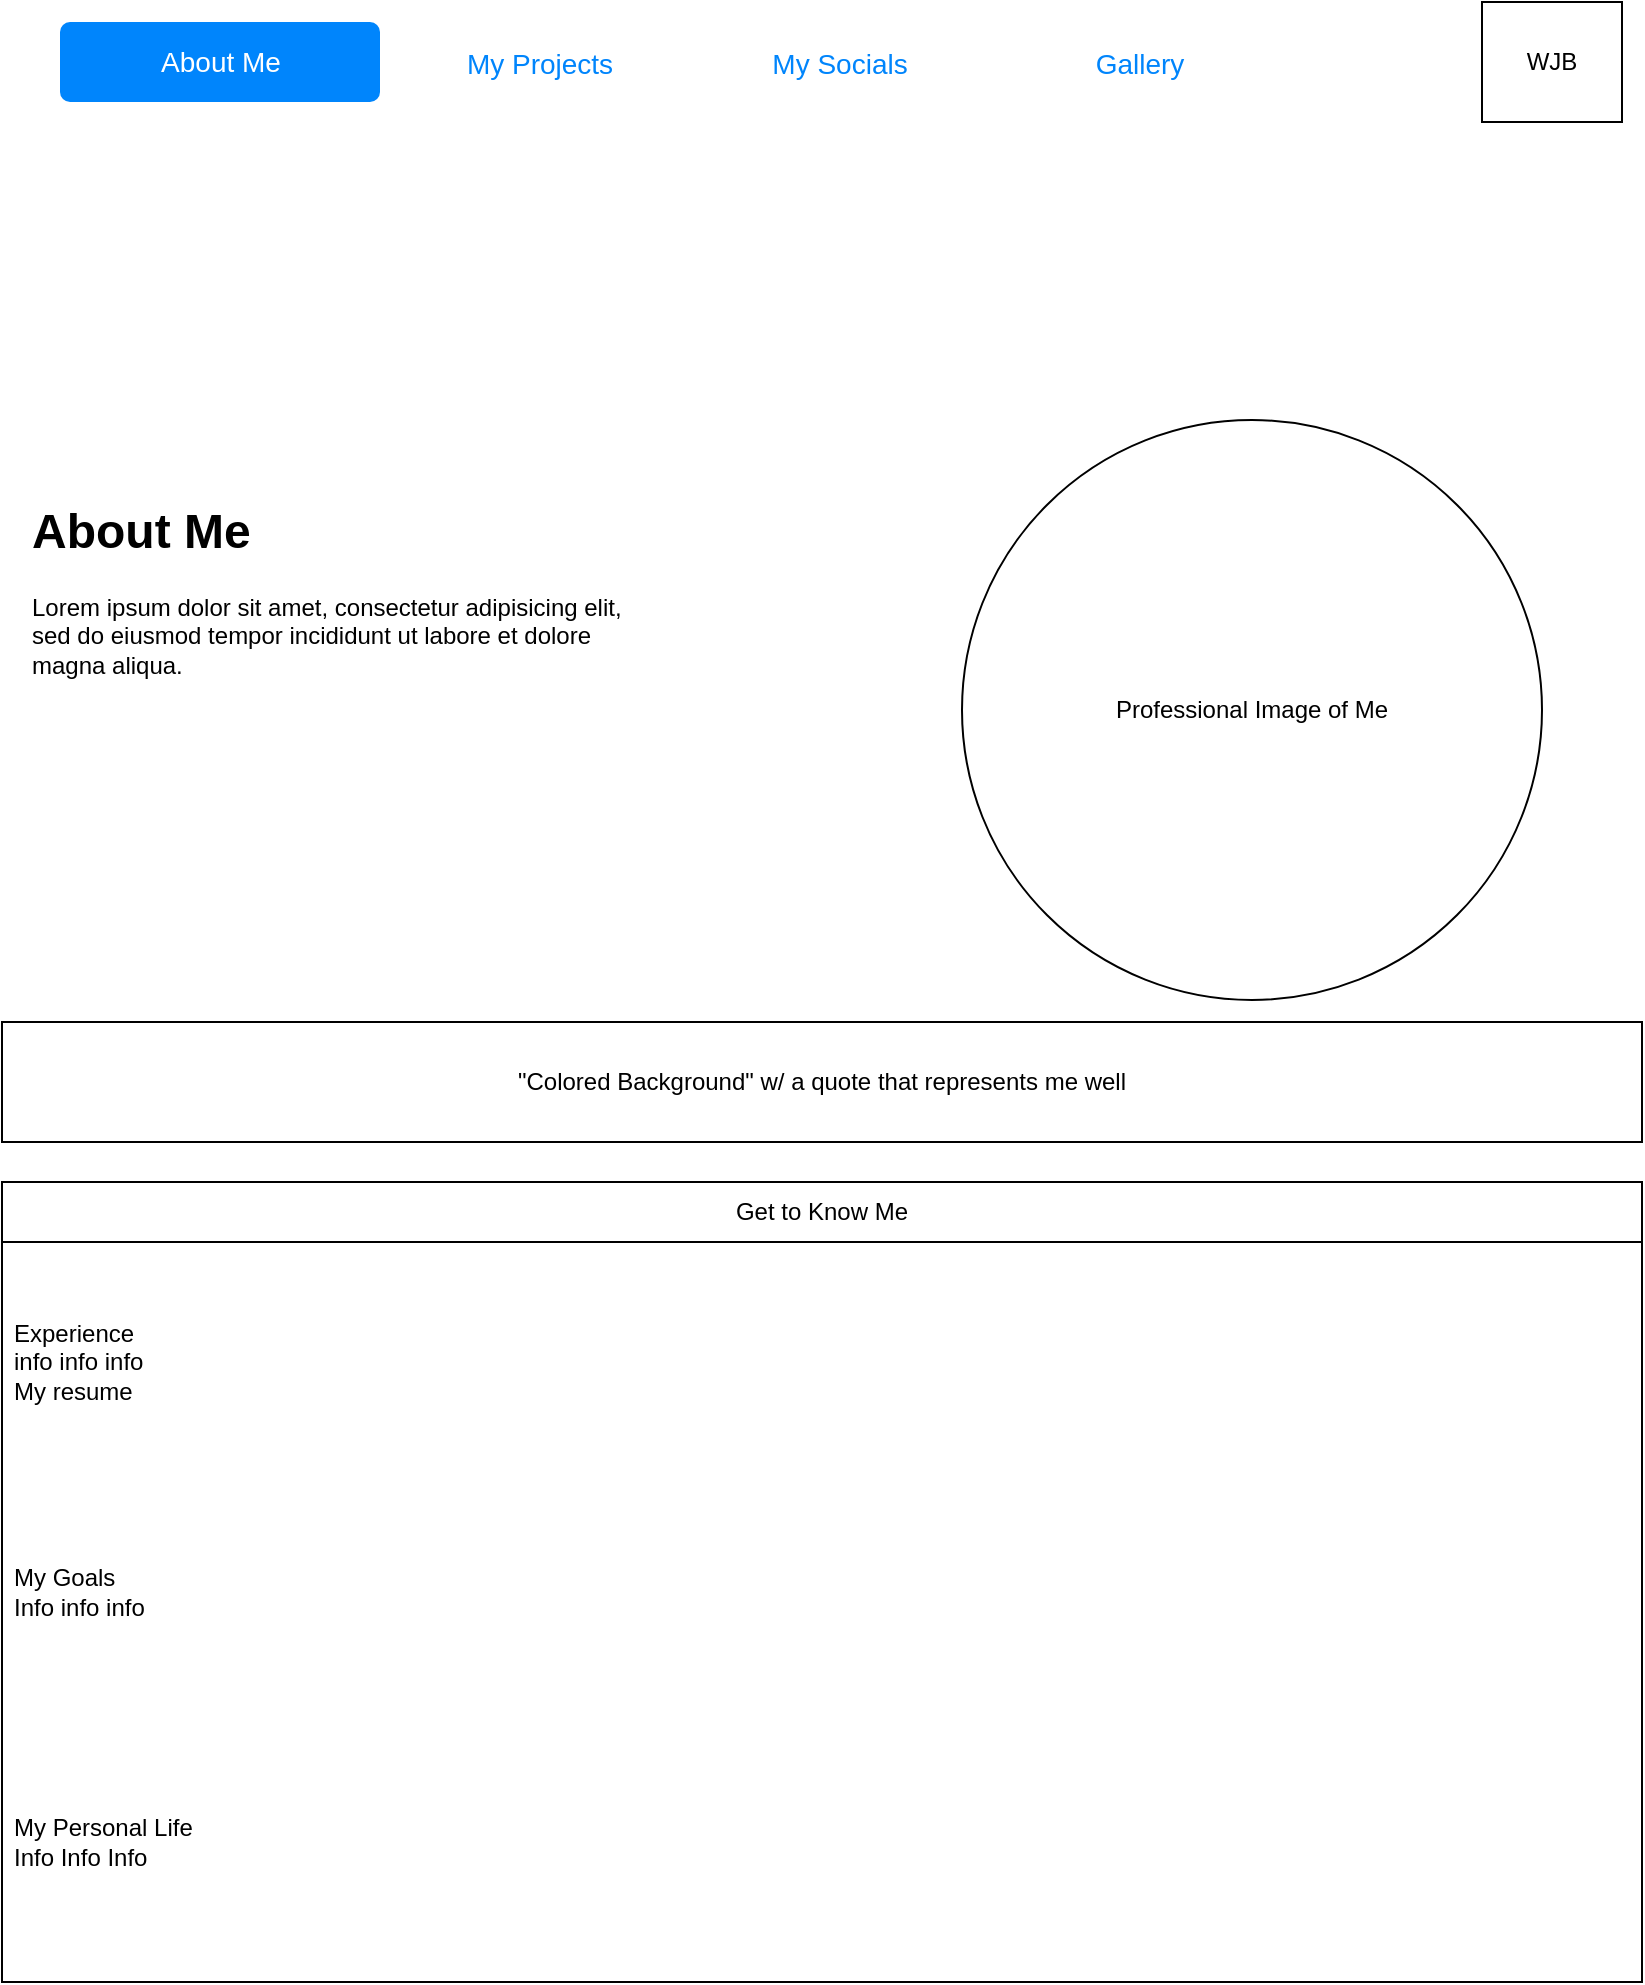 <mxfile version="24.0.2" type="device" pages="4">
  <diagram id="C5RBs43oDa-KdzZeNtuy" name="Page-1">
    <mxGraphModel dx="1290" dy="557" grid="1" gridSize="10" guides="1" tooltips="1" connect="1" arrows="1" fold="1" page="1" pageScale="1" pageWidth="827" pageHeight="1169" math="0" shadow="0">
      <root>
        <mxCell id="WIyWlLk6GJQsqaUBKTNV-0" />
        <mxCell id="WIyWlLk6GJQsqaUBKTNV-1" parent="WIyWlLk6GJQsqaUBKTNV-0" />
        <mxCell id="XWEnz3UZmM3yBRQ78y0h-0" value="WJB" style="rounded=0;whiteSpace=wrap;html=1;" vertex="1" parent="WIyWlLk6GJQsqaUBKTNV-1">
          <mxGeometry x="740" y="20" width="70" height="60" as="geometry" />
        </mxCell>
        <mxCell id="XWEnz3UZmM3yBRQ78y0h-9" value="Professional Image of Me" style="ellipse;whiteSpace=wrap;html=1;aspect=fixed;" vertex="1" parent="WIyWlLk6GJQsqaUBKTNV-1">
          <mxGeometry x="480" y="229" width="290" height="290" as="geometry" />
        </mxCell>
        <mxCell id="XWEnz3UZmM3yBRQ78y0h-10" value="&lt;h1&gt;About Me&lt;/h1&gt;&lt;p&gt;Lorem ipsum dolor sit amet, consectetur adipisicing elit, sed do eiusmod tempor incididunt ut labore et dolore magna aliqua.&lt;/p&gt;" style="text;html=1;spacing=5;spacingTop=-20;whiteSpace=wrap;overflow=hidden;rounded=0;" vertex="1" parent="WIyWlLk6GJQsqaUBKTNV-1">
          <mxGeometry x="10" y="265" width="320" height="250" as="geometry" />
        </mxCell>
        <mxCell id="To4eYuIqVvK-QfZkKTJn-2" value="&quot;Colored Background&quot; w/ a quote that represents me well" style="rounded=0;whiteSpace=wrap;html=1;" vertex="1" parent="WIyWlLk6GJQsqaUBKTNV-1">
          <mxGeometry y="530" width="820" height="60" as="geometry" />
        </mxCell>
        <mxCell id="1qgLtM0OfCscchbl8xAl-1" value="Get to Know Me" style="swimlane;fontStyle=0;childLayout=stackLayout;horizontal=1;startSize=30;horizontalStack=0;resizeParent=1;resizeParentMax=0;resizeLast=0;collapsible=1;marginBottom=0;whiteSpace=wrap;html=1;" vertex="1" parent="WIyWlLk6GJQsqaUBKTNV-1">
          <mxGeometry y="610" width="820" height="400" as="geometry" />
        </mxCell>
        <mxCell id="1qgLtM0OfCscchbl8xAl-2" value="Experience&lt;div&gt;info info info&lt;/div&gt;&lt;div&gt;My resume&lt;/div&gt;" style="text;strokeColor=none;fillColor=none;align=left;verticalAlign=middle;spacingLeft=4;spacingRight=4;overflow=hidden;points=[[0,0.5],[1,0.5]];portConstraint=eastwest;rotatable=0;whiteSpace=wrap;html=1;" vertex="1" parent="1qgLtM0OfCscchbl8xAl-1">
          <mxGeometry y="30" width="820" height="120" as="geometry" />
        </mxCell>
        <mxCell id="1qgLtM0OfCscchbl8xAl-3" value="My Goals&lt;div&gt;Info info info&lt;/div&gt;" style="text;strokeColor=none;fillColor=none;align=left;verticalAlign=middle;spacingLeft=4;spacingRight=4;overflow=hidden;points=[[0,0.5],[1,0.5]];portConstraint=eastwest;rotatable=0;whiteSpace=wrap;html=1;" vertex="1" parent="1qgLtM0OfCscchbl8xAl-1">
          <mxGeometry y="150" width="820" height="110" as="geometry" />
        </mxCell>
        <mxCell id="1qgLtM0OfCscchbl8xAl-4" value="My Personal Life&lt;div&gt;Info Info Info&lt;/div&gt;" style="text;strokeColor=none;fillColor=none;align=left;verticalAlign=middle;spacingLeft=4;spacingRight=4;overflow=hidden;points=[[0,0.5],[1,0.5]];portConstraint=eastwest;rotatable=0;whiteSpace=wrap;html=1;" vertex="1" parent="1qgLtM0OfCscchbl8xAl-1">
          <mxGeometry y="260" width="820" height="140" as="geometry" />
        </mxCell>
        <mxCell id="bCjGQ3_RrKWc4FSkL2Ey-0" value="About Me" style="html=1;shadow=0;dashed=0;shape=mxgraph.bootstrap.rrect;rSize=5;fillColor=#0085FC;strokeColor=none;fontSize=14;fontColor=#ffffff;" vertex="1" parent="WIyWlLk6GJQsqaUBKTNV-1">
          <mxGeometry x="29" y="30" width="160" height="40" as="geometry" />
        </mxCell>
        <mxCell id="bCjGQ3_RrKWc4FSkL2Ey-1" value="My Projects" style="fillColor=none;strokeColor=none;fontSize=14;fontColor=#0085FC;" vertex="1" parent="WIyWlLk6GJQsqaUBKTNV-1">
          <mxGeometry x="189" y="30" width="160" height="40" as="geometry" />
        </mxCell>
        <mxCell id="bCjGQ3_RrKWc4FSkL2Ey-2" value="My Socials" style="fillColor=none;strokeColor=none;fontSize=14;fontColor=#0085FC;" vertex="1" parent="WIyWlLk6GJQsqaUBKTNV-1">
          <mxGeometry x="339" y="30" width="160" height="40" as="geometry" />
        </mxCell>
        <mxCell id="Vt3nS312m_5KzirLOZLH-0" value="Gallery" style="fillColor=none;strokeColor=none;fontSize=14;fontColor=#0085FC;" vertex="1" parent="WIyWlLk6GJQsqaUBKTNV-1">
          <mxGeometry x="489" y="30" width="160" height="40" as="geometry" />
        </mxCell>
      </root>
    </mxGraphModel>
  </diagram>
  <diagram id="b0yNho8v7IsV6gAE42k6" name="Page-2">
    <mxGraphModel dx="1290" dy="557" grid="1" gridSize="10" guides="1" tooltips="1" connect="1" arrows="1" fold="1" page="1" pageScale="1" pageWidth="850" pageHeight="1100" math="0" shadow="0">
      <root>
        <mxCell id="0" />
        <mxCell id="1" parent="0" />
        <mxCell id="s_KOw1pXZ_wVHi8xzjSz-1" value="Project 1" style="rounded=1;whiteSpace=wrap;html=1;shadow=1;align=center;" vertex="1" parent="1">
          <mxGeometry x="10" y="220" width="270" height="150" as="geometry" />
        </mxCell>
        <mxCell id="OSm9ZrNFoSi-x6atAdH9-1" value="&lt;h1&gt;&lt;br&gt;&lt;/h1&gt;&lt;p&gt;Lorem ipsum dolor sit amet, consectetur adipisicing elit, sed do eiusmod tempor incididunt ut labore et dolore magna aliqua.&lt;/p&gt;" style="text;html=1;spacing=5;spacingTop=-20;whiteSpace=wrap;overflow=hidden;rounded=0;strokeColor=#000000;" vertex="1" parent="1">
          <mxGeometry x="390" y="220" width="360" height="150" as="geometry" />
        </mxCell>
        <mxCell id="OSm9ZrNFoSi-x6atAdH9-2" value="Project 2" style="rounded=1;whiteSpace=wrap;html=1;shadow=1;align=center;" vertex="1" parent="1">
          <mxGeometry x="495" y="450" width="270" height="150" as="geometry" />
        </mxCell>
        <mxCell id="OSm9ZrNFoSi-x6atAdH9-5" value="Project 3" style="rounded=1;whiteSpace=wrap;html=1;shadow=1;align=center;" vertex="1" parent="1">
          <mxGeometry x="10" y="650" width="270" height="150" as="geometry" />
        </mxCell>
        <mxCell id="OSm9ZrNFoSi-x6atAdH9-7" value="&lt;h1&gt;&lt;br&gt;&lt;/h1&gt;&lt;p&gt;Lorem ipsum dolor sit amet, consectetur adipisicing elit, sed do eiusmod tempor incididunt ut labore et dolore magna aliqua.&lt;/p&gt;" style="text;html=1;spacing=5;spacingTop=-20;whiteSpace=wrap;overflow=hidden;rounded=0;strokeColor=#000000;" vertex="1" parent="1">
          <mxGeometry x="390" y="650" width="360" height="150" as="geometry" />
        </mxCell>
        <mxCell id="OSm9ZrNFoSi-x6atAdH9-8" value="&lt;h1&gt;&lt;br&gt;&lt;/h1&gt;&lt;p&gt;Lorem ipsum dolor sit amet, consectetur adipisicing elit, sed do eiusmod tempor incididunt ut labore et dolore magna aliqua.&lt;/p&gt;" style="text;html=1;spacing=5;spacingTop=-20;whiteSpace=wrap;overflow=hidden;rounded=0;strokeColor=#000000;" vertex="1" parent="1">
          <mxGeometry x="10" y="450" width="360" height="150" as="geometry" />
        </mxCell>
        <mxCell id="0p2_uBO8XiNO29rPK_R8-1" value="WJB" style="rounded=0;whiteSpace=wrap;html=1;" vertex="1" parent="1">
          <mxGeometry x="740" y="20" width="70" height="60" as="geometry" />
        </mxCell>
        <mxCell id="0p2_uBO8XiNO29rPK_R8-2" value="My Projects" style="html=1;shadow=0;dashed=0;shape=mxgraph.bootstrap.rrect;rSize=5;fillColor=#0085FC;strokeColor=none;fontSize=14;fontColor=#ffffff;" vertex="1" parent="1">
          <mxGeometry x="179" y="30" width="160" height="40" as="geometry" />
        </mxCell>
        <mxCell id="0p2_uBO8XiNO29rPK_R8-3" value="About Me" style="fillColor=none;strokeColor=none;fontSize=14;fontColor=#0085FC;" vertex="1" parent="1">
          <mxGeometry x="19" y="30" width="160" height="40" as="geometry" />
        </mxCell>
        <mxCell id="0p2_uBO8XiNO29rPK_R8-4" value="My Socials" style="fillColor=none;strokeColor=none;fontSize=14;fontColor=#0085FC;" vertex="1" parent="1">
          <mxGeometry x="339" y="30" width="160" height="40" as="geometry" />
        </mxCell>
        <mxCell id="0p2_uBO8XiNO29rPK_R8-5" value="Gallery" style="fillColor=none;strokeColor=none;fontSize=14;fontColor=#0085FC;" vertex="1" parent="1">
          <mxGeometry x="489" y="30" width="160" height="40" as="geometry" />
        </mxCell>
        <UserObject label="Project 2 Github Link" link="https://www.draw.io" id="KCFEsf5LHlVnmIDzUo_x-1">
          <mxCell style="text;html=1;strokeColor=none;fillColor=none;whiteSpace=wrap;align=center;verticalAlign=middle;fontColor=#0000EE;fontStyle=4;" vertex="1" parent="1">
            <mxGeometry x="570" y="530" width="120" height="40" as="geometry" />
          </mxCell>
        </UserObject>
        <UserObject label="Project 1 Github Link" link="https://www.draw.io" id="KCFEsf5LHlVnmIDzUo_x-2">
          <mxCell style="text;html=1;strokeColor=none;fillColor=none;whiteSpace=wrap;align=center;verticalAlign=middle;fontColor=#0000EE;fontStyle=4;" vertex="1" parent="1">
            <mxGeometry x="80" y="300" width="120" height="40" as="geometry" />
          </mxCell>
        </UserObject>
        <UserObject label="Project 3 Github Link" link="https://www.draw.io" id="KCFEsf5LHlVnmIDzUo_x-3">
          <mxCell style="text;html=1;strokeColor=none;fillColor=none;whiteSpace=wrap;align=center;verticalAlign=middle;fontColor=#0000EE;fontStyle=4;" vertex="1" parent="1">
            <mxGeometry x="85" y="730" width="120" height="40" as="geometry" />
          </mxCell>
        </UserObject>
      </root>
    </mxGraphModel>
  </diagram>
  <diagram id="NBVzlvtMheH5BLtqTMit" name="Page-3">
    <mxGraphModel dx="1290" dy="557" grid="1" gridSize="10" guides="1" tooltips="1" connect="1" arrows="1" fold="1" page="1" pageScale="1" pageWidth="850" pageHeight="1100" math="0" shadow="0">
      <root>
        <mxCell id="0" />
        <mxCell id="1" parent="0" />
        <mxCell id="mVQSW-9zXk5Lo0up7ros-1" value="My Socials" style="swimlane;fontStyle=0;childLayout=stackLayout;horizontal=1;startSize=30;horizontalStack=0;resizeParent=1;resizeParentMax=0;resizeLast=0;collapsible=1;marginBottom=0;whiteSpace=wrap;html=1;" vertex="1" parent="1">
          <mxGeometry x="10" y="120" width="840" height="220" as="geometry" />
        </mxCell>
        <mxCell id="mVQSW-9zXk5Lo0up7ros-3" value="General Contact&lt;div&gt;&lt;ul&gt;&lt;li&gt;Email&lt;/li&gt;&lt;li&gt;Phone number&lt;/li&gt;&lt;/ul&gt;&lt;/div&gt;" style="text;strokeColor=#000000;fillColor=none;align=left;verticalAlign=middle;spacingLeft=4;spacingRight=4;overflow=hidden;points=[[0,0.5],[1,0.5]];portConstraint=eastwest;rotatable=0;whiteSpace=wrap;html=1;" vertex="1" parent="mVQSW-9zXk5Lo0up7ros-1">
          <mxGeometry y="30" width="840" height="90" as="geometry" />
        </mxCell>
        <mxCell id="mVQSW-9zXk5Lo0up7ros-4" value="LinkedIn&lt;div&gt;&lt;ul&gt;&lt;li&gt;LinkedIn&lt;/li&gt;&lt;/ul&gt;&lt;/div&gt;" style="text;strokeColor=none;fillColor=none;align=left;verticalAlign=middle;spacingLeft=4;spacingRight=4;overflow=hidden;points=[[0,0.5],[1,0.5]];portConstraint=eastwest;rotatable=0;whiteSpace=wrap;html=1;" vertex="1" parent="mVQSW-9zXk5Lo0up7ros-1">
          <mxGeometry y="120" width="840" height="100" as="geometry" />
        </mxCell>
        <mxCell id="mVQSW-9zXk5Lo0up7ros-7" value="This is a dropdown menu" style="shape=callout;whiteSpace=wrap;html=1;perimeter=calloutPerimeter;rotation=35;strokeColor=#FF99CC;fillColor=#FF66B3;" vertex="1" parent="1">
          <mxGeometry x="810" y="60" width="120" height="80" as="geometry" />
        </mxCell>
        <mxCell id="YoYCHhvNqtPMxQgISpIz-1" value="WJB" style="rounded=0;whiteSpace=wrap;html=1;" vertex="1" parent="1">
          <mxGeometry x="740" y="20" width="70" height="60" as="geometry" />
        </mxCell>
        <mxCell id="YoYCHhvNqtPMxQgISpIz-2" value="My Socials" style="html=1;shadow=0;dashed=0;shape=mxgraph.bootstrap.rrect;rSize=5;fillColor=#0085FC;strokeColor=none;fontSize=14;fontColor=#ffffff;" vertex="1" parent="1">
          <mxGeometry x="350" y="30" width="160" height="40" as="geometry" />
        </mxCell>
        <mxCell id="YoYCHhvNqtPMxQgISpIz-3" value="My Projects" style="fillColor=none;strokeColor=none;fontSize=14;fontColor=#0085FC;" vertex="1" parent="1">
          <mxGeometry x="189" y="30" width="160" height="40" as="geometry" />
        </mxCell>
        <mxCell id="YoYCHhvNqtPMxQgISpIz-4" value="About Me" style="fillColor=none;strokeColor=none;fontSize=14;fontColor=#0085FC;" vertex="1" parent="1">
          <mxGeometry x="29" y="30" width="160" height="40" as="geometry" />
        </mxCell>
        <mxCell id="YoYCHhvNqtPMxQgISpIz-5" value="Gallery" style="fillColor=none;strokeColor=none;fontSize=14;fontColor=#0085FC;" vertex="1" parent="1">
          <mxGeometry x="489" y="30" width="160" height="40" as="geometry" />
        </mxCell>
        <mxCell id="o8mLYIRZpxAyCKzz_TNr-1" value="First name" style="fillColor=none;strokeColor=none;align=left;fontSize=14;" vertex="1" parent="1">
          <mxGeometry x="25" y="390" width="100" height="30" as="geometry" />
        </mxCell>
        <mxCell id="o8mLYIRZpxAyCKzz_TNr-2" value="Mark" style="html=1;shadow=0;dashed=0;shape=mxgraph.bootstrap.rrect;rSize=5;fillColor=#ffffff;strokeColor=#CED4DA;align=left;spacing=15;fontSize=14;fontColor=#6C767D;" vertex="1" parent="1">
          <mxGeometry x="25" y="420" width="260" height="40" as="geometry" />
        </mxCell>
        <mxCell id="o8mLYIRZpxAyCKzz_TNr-3" value="Last name" style="fillColor=none;strokeColor=none;align=left;fontSize=14;" vertex="1" parent="1">
          <mxGeometry x="295" y="390" width="100" height="30" as="geometry" />
        </mxCell>
        <mxCell id="o8mLYIRZpxAyCKzz_TNr-4" value="Otto" style="html=1;shadow=0;dashed=0;shape=mxgraph.bootstrap.rrect;rSize=5;fillColor=#ffffff;strokeColor=#CED4DA;align=left;spacing=15;fontSize=14;fontColor=#6C767D;" vertex="1" parent="1">
          <mxGeometry x="295" y="420" width="260" height="40" as="geometry" />
        </mxCell>
        <mxCell id="o8mLYIRZpxAyCKzz_TNr-5" value="Email" style="fillColor=none;strokeColor=none;align=left;fontSize=14;" vertex="1" parent="1">
          <mxGeometry x="25" y="470" width="100" height="30" as="geometry" />
        </mxCell>
        <mxCell id="o8mLYIRZpxAyCKzz_TNr-6" value="" style="html=1;shadow=0;dashed=0;shape=mxgraph.bootstrap.rrect;rSize=5;fillColor=#ffffff;strokeColor=#CED4DA;align=left;spacingLeft=50;fontSize=14;fontColor=#6C767D;" vertex="1" parent="1">
          <mxGeometry x="25" y="500" width="385" height="40" as="geometry" />
        </mxCell>
        <mxCell id="o8mLYIRZpxAyCKzz_TNr-7" value="@" style="html=1;shadow=0;dashed=0;shape=mxgraph.bootstrap.leftButton;rSize=5;strokeColor=#CED4DA;fillColor=#f0f0f0;whiteSpace=wrap;resizeHeight=1;fontColor=#495057;" vertex="1" parent="o8mLYIRZpxAyCKzz_TNr-6">
          <mxGeometry width="40" height="40" relative="1" as="geometry" />
        </mxCell>
        <mxCell id="o8mLYIRZpxAyCKzz_TNr-14" value="Phone" style="fillColor=none;strokeColor=none;align=left;fontSize=14;" vertex="1" parent="1">
          <mxGeometry x="570" y="390" width="190" height="30" as="geometry" />
        </mxCell>
        <mxCell id="o8mLYIRZpxAyCKzz_TNr-15" value="555-555-5555" style="html=1;shadow=0;dashed=0;shape=mxgraph.bootstrap.rrect;rSize=5;fillColor=#ffffff;strokeColor=#CED4DA;align=left;spacing=15;fontSize=14;fontColor=#6C767D;" vertex="1" parent="1">
          <mxGeometry x="570" y="420" width="190" height="40" as="geometry" />
        </mxCell>
        <mxCell id="o8mLYIRZpxAyCKzz_TNr-16" value="Email" style="html=1;shadow=0;dashed=0;shape=mxgraph.bootstrap.checkbox2;labelPosition=right;verticalLabelPosition=middle;align=left;verticalAlign=middle;gradientColor=#DEDEDE;fillColor=#EDEDED;strokeColor=#A6A6A6;checked=0;spacing=5;checkedFill=#0085FC;checkedStroke=#ffffff;" vertex="1" parent="1">
          <mxGeometry x="225" y="730" width="10" height="10" as="geometry" />
        </mxCell>
        <mxCell id="o8mLYIRZpxAyCKzz_TNr-17" value="Submit form" style="html=1;shadow=0;dashed=0;shape=mxgraph.bootstrap.rrect;rSize=5;fillColor=#0085FC;strokeColor=none;align=center;spacing=15;fontSize=14;fontColor=#ffffff;" vertex="1" parent="1">
          <mxGeometry x="25" y="760" width="120" height="40" as="geometry" />
        </mxCell>
        <mxCell id="o8mLYIRZpxAyCKzz_TNr-18" value="Phone" style="html=1;shadow=0;dashed=0;shape=mxgraph.bootstrap.checkbox2;labelPosition=right;verticalLabelPosition=middle;align=left;verticalAlign=middle;gradientColor=#DEDEDE;fillColor=#EDEDED;strokeColor=#A6A6A6;checked=0;spacing=5;checkedFill=#0085FC;checkedStroke=#ffffff;" vertex="1" parent="1">
          <mxGeometry x="350" y="730" width="10" height="10" as="geometry" />
        </mxCell>
        <mxCell id="o8mLYIRZpxAyCKzz_TNr-23" value="Preferred contact method" style="text;html=1;align=left;verticalAlign=middle;whiteSpace=wrap;rounded=0;" vertex="1" parent="1">
          <mxGeometry x="25" y="720" width="185" height="30" as="geometry" />
        </mxCell>
        <mxCell id="Tq54zscl5oUR0MWFK5eb-15" value="Example textarea" style="fillColor=none;strokeColor=none;align=left;fontSize=14;" vertex="1" parent="1">
          <mxGeometry width="260" height="40" relative="1" as="geometry">
            <mxPoint x="25" y="550" as="offset" />
          </mxGeometry>
        </mxCell>
        <mxCell id="Tq54zscl5oUR0MWFK5eb-16" value="Additional notes" style="html=1;shadow=0;dashed=0;shape=mxgraph.bootstrap.rrect;rSize=5;fillColor=none;strokeColor=#999999;align=left;spacing=15;fontSize=14;fontColor=#6C767D;" vertex="1" parent="1">
          <mxGeometry width="800" height="90" relative="1" as="geometry">
            <mxPoint x="29" y="590" as="offset" />
          </mxGeometry>
        </mxCell>
      </root>
    </mxGraphModel>
  </diagram>
  <diagram id="isf5v7tB4ogqz1PzVAnB" name="Page-4">
    <mxGraphModel dx="1290" dy="557" grid="1" gridSize="10" guides="1" tooltips="1" connect="1" arrows="1" fold="1" page="1" pageScale="1" pageWidth="850" pageHeight="1100" math="0" shadow="0">
      <root>
        <mxCell id="0" />
        <mxCell id="1" parent="0" />
        <mxCell id="MfU914qP_o32vq3yXMJp-6" value="" style="whiteSpace=wrap;html=1;aspect=fixed;" vertex="1" parent="1">
          <mxGeometry x="568" y="150" width="270" height="270" as="geometry" />
        </mxCell>
        <mxCell id="MfU914qP_o32vq3yXMJp-5" value="" style="whiteSpace=wrap;html=1;aspect=fixed;" vertex="1" parent="1">
          <mxGeometry x="438" y="160" width="270" height="270" as="geometry" />
        </mxCell>
        <mxCell id="MfU914qP_o32vq3yXMJp-2" value="" style="whiteSpace=wrap;html=1;aspect=fixed;" vertex="1" parent="1">
          <mxGeometry x="8" y="150" width="270" height="270" as="geometry" />
        </mxCell>
        <mxCell id="MfU914qP_o32vq3yXMJp-3" value="" style="whiteSpace=wrap;html=1;aspect=fixed;" vertex="1" parent="1">
          <mxGeometry x="113" y="160" width="270" height="270" as="geometry" />
        </mxCell>
        <mxCell id="MfU914qP_o32vq3yXMJp-4" value="Cycling images of myself" style="whiteSpace=wrap;html=1;aspect=fixed;" vertex="1" parent="1">
          <mxGeometry x="268" y="170" width="270" height="270" as="geometry" />
        </mxCell>
        <mxCell id="MfU914qP_o32vq3yXMJp-8" value="" style="shape=flexArrow;endArrow=classic;html=1;rounded=0;" edge="1" parent="1">
          <mxGeometry width="50" height="50" relative="1" as="geometry">
            <mxPoint x="448" y="500" as="sourcePoint" />
            <mxPoint x="538" y="500" as="targetPoint" />
          </mxGeometry>
        </mxCell>
        <mxCell id="MfU914qP_o32vq3yXMJp-9" value="" style="shape=flexArrow;endArrow=classic;html=1;rounded=0;" edge="1" parent="1">
          <mxGeometry width="50" height="50" relative="1" as="geometry">
            <mxPoint x="358" y="500" as="sourcePoint" />
            <mxPoint x="268" y="500" as="targetPoint" />
          </mxGeometry>
        </mxCell>
        <UserObject label="My Instagram" link="https://www.draw.io" id="MfU914qP_o32vq3yXMJp-10">
          <mxCell style="text;html=1;strokeColor=none;fillColor=none;whiteSpace=wrap;align=center;verticalAlign=middle;fontColor=#0000EE;fontStyle=4;" vertex="1" parent="1">
            <mxGeometry x="303" y="530" width="200" height="40" as="geometry" />
          </mxCell>
        </UserObject>
        <mxCell id="eHFjPynkEchf-r8YdgF4-6" value="WJB" style="rounded=0;whiteSpace=wrap;html=1;" vertex="1" parent="1">
          <mxGeometry x="750" y="30" width="70" height="60" as="geometry" />
        </mxCell>
        <mxCell id="eHFjPynkEchf-r8YdgF4-7" value="Gallery" style="html=1;shadow=0;dashed=0;shape=mxgraph.bootstrap.rrect;rSize=5;fillColor=#0085FC;strokeColor=none;fontSize=14;fontColor=#ffffff;" vertex="1" parent="1">
          <mxGeometry x="509" y="40" width="160" height="40" as="geometry" />
        </mxCell>
        <mxCell id="eHFjPynkEchf-r8YdgF4-8" value="My Projects" style="fillColor=none;strokeColor=none;fontSize=14;fontColor=#0085FC;" vertex="1" parent="1">
          <mxGeometry x="199" y="40" width="160" height="40" as="geometry" />
        </mxCell>
        <mxCell id="eHFjPynkEchf-r8YdgF4-9" value="My Socials" style="fillColor=none;strokeColor=none;fontSize=14;fontColor=#0085FC;" vertex="1" parent="1">
          <mxGeometry x="349" y="40" width="160" height="40" as="geometry" />
        </mxCell>
        <mxCell id="eHFjPynkEchf-r8YdgF4-10" value="About Me" style="fillColor=none;strokeColor=none;fontSize=14;fontColor=#0085FC;" vertex="1" parent="1">
          <mxGeometry x="39" y="40" width="160" height="40" as="geometry" />
        </mxCell>
      </root>
    </mxGraphModel>
  </diagram>
</mxfile>
